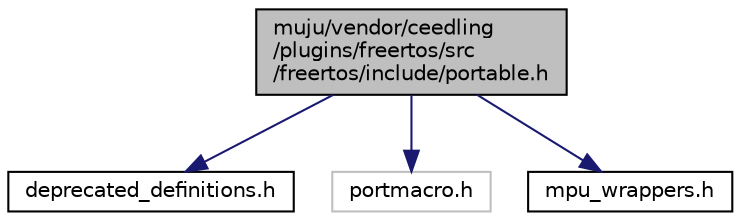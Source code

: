 digraph "muju/vendor/ceedling/plugins/freertos/src/freertos/include/portable.h"
{
  edge [fontname="Helvetica",fontsize="10",labelfontname="Helvetica",labelfontsize="10"];
  node [fontname="Helvetica",fontsize="10",shape=record];
  Node0 [label="muju/vendor/ceedling\l/plugins/freertos/src\l/freertos/include/portable.h",height=0.2,width=0.4,color="black", fillcolor="grey75", style="filled", fontcolor="black"];
  Node0 -> Node1 [color="midnightblue",fontsize="10",style="solid"];
  Node1 [label="deprecated_definitions.h",height=0.2,width=0.4,color="black", fillcolor="white", style="filled",URL="$vendor_2ceedling_2plugins_2freertos_2src_2freertos_2include_2deprecated__definitions_8h.html"];
  Node0 -> Node2 [color="midnightblue",fontsize="10",style="solid"];
  Node2 [label="portmacro.h",height=0.2,width=0.4,color="grey75", fillcolor="white", style="filled"];
  Node0 -> Node3 [color="midnightblue",fontsize="10",style="solid"];
  Node3 [label="mpu_wrappers.h",height=0.2,width=0.4,color="black", fillcolor="white", style="filled",URL="$vendor_2ceedling_2plugins_2freertos_2src_2freertos_2include_2mpu__wrappers_8h.html"];
}

